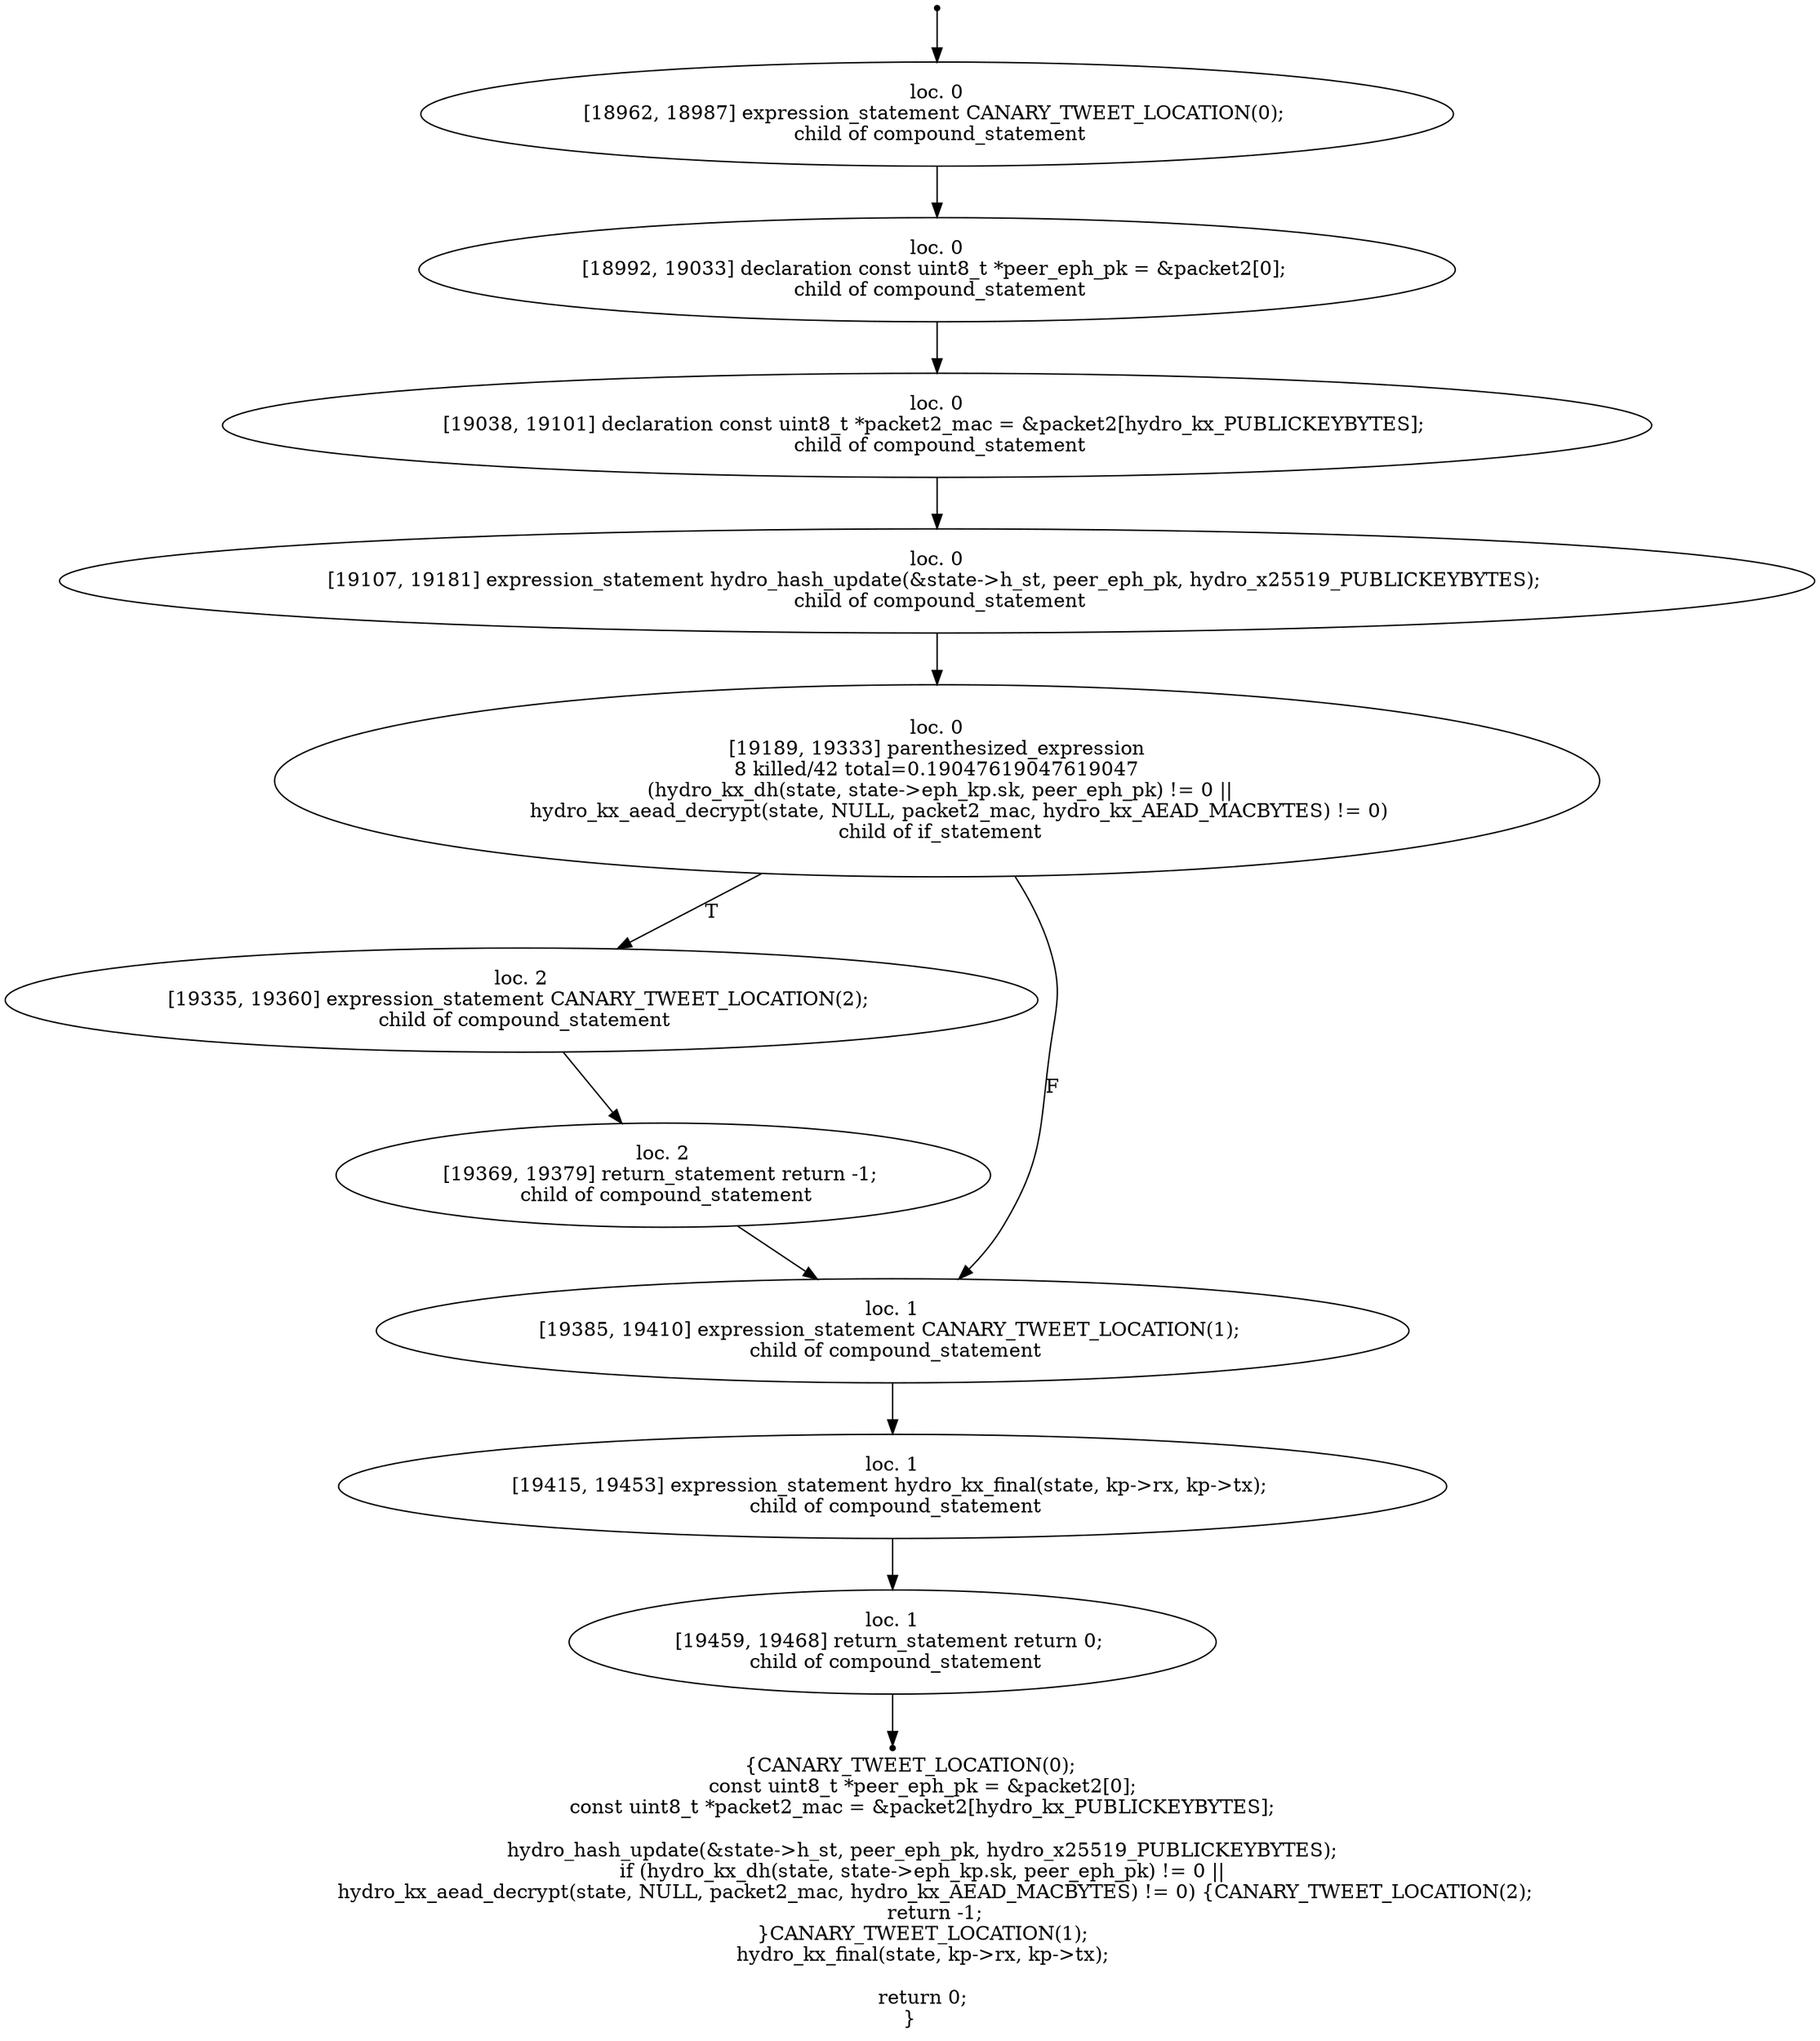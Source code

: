 digraph hydro_kx_nk_3_23 {
	initial [shape=point]
	initial -> "loc. 0
[18962, 18987] expression_statement CANARY_TWEET_LOCATION(0); 
 child of compound_statement"
	final [shape=point]
	"loc. 1
[19459, 19468] return_statement return 0; 
 child of compound_statement" -> final
	"loc. 0
[18962, 18987] expression_statement CANARY_TWEET_LOCATION(0); 
 child of compound_statement"
	"loc. 0
[18962, 18987] expression_statement CANARY_TWEET_LOCATION(0); 
 child of compound_statement" -> "loc. 0
[18992, 19033] declaration const uint8_t *peer_eph_pk = &packet2[0]; 
 child of compound_statement"
	"loc. 0
[18992, 19033] declaration const uint8_t *peer_eph_pk = &packet2[0]; 
 child of compound_statement"
	"loc. 0
[18992, 19033] declaration const uint8_t *peer_eph_pk = &packet2[0]; 
 child of compound_statement" -> "loc. 0
[19038, 19101] declaration const uint8_t *packet2_mac = &packet2[hydro_kx_PUBLICKEYBYTES]; 
 child of compound_statement"
	"loc. 0
[19038, 19101] declaration const uint8_t *packet2_mac = &packet2[hydro_kx_PUBLICKEYBYTES]; 
 child of compound_statement"
	"loc. 0
[19038, 19101] declaration const uint8_t *packet2_mac = &packet2[hydro_kx_PUBLICKEYBYTES]; 
 child of compound_statement" -> "loc. 0
[19107, 19181] expression_statement hydro_hash_update(&state->h_st, peer_eph_pk, hydro_x25519_PUBLICKEYBYTES); 
 child of compound_statement"
	"loc. 0
[19107, 19181] expression_statement hydro_hash_update(&state->h_st, peer_eph_pk, hydro_x25519_PUBLICKEYBYTES); 
 child of compound_statement"
	"loc. 0
[19107, 19181] expression_statement hydro_hash_update(&state->h_st, peer_eph_pk, hydro_x25519_PUBLICKEYBYTES); 
 child of compound_statement" -> "loc. 0
[19189, 19333] parenthesized_expression
8 killed/42 total=0.19047619047619047
 (hydro_kx_dh(state, state->eph_kp.sk, peer_eph_pk) != 0 ||
        hydro_kx_aead_decrypt(state, NULL, packet2_mac, hydro_kx_AEAD_MACBYTES) != 0) 
 child of if_statement"
	"loc. 0
[19189, 19333] parenthesized_expression
8 killed/42 total=0.19047619047619047
 (hydro_kx_dh(state, state->eph_kp.sk, peer_eph_pk) != 0 ||
        hydro_kx_aead_decrypt(state, NULL, packet2_mac, hydro_kx_AEAD_MACBYTES) != 0) 
 child of if_statement"
	"loc. 0
[19189, 19333] parenthesized_expression
8 killed/42 total=0.19047619047619047
 (hydro_kx_dh(state, state->eph_kp.sk, peer_eph_pk) != 0 ||
        hydro_kx_aead_decrypt(state, NULL, packet2_mac, hydro_kx_AEAD_MACBYTES) != 0) 
 child of if_statement" -> "loc. 2
[19335, 19360] expression_statement CANARY_TWEET_LOCATION(2); 
 child of compound_statement" [label=T]
	"loc. 0
[19189, 19333] parenthesized_expression
8 killed/42 total=0.19047619047619047
 (hydro_kx_dh(state, state->eph_kp.sk, peer_eph_pk) != 0 ||
        hydro_kx_aead_decrypt(state, NULL, packet2_mac, hydro_kx_AEAD_MACBYTES) != 0) 
 child of if_statement" -> "loc. 1
[19385, 19410] expression_statement CANARY_TWEET_LOCATION(1); 
 child of compound_statement" [label=F]
	"loc. 2
[19335, 19360] expression_statement CANARY_TWEET_LOCATION(2); 
 child of compound_statement"
	"loc. 2
[19335, 19360] expression_statement CANARY_TWEET_LOCATION(2); 
 child of compound_statement" -> "loc. 2
[19369, 19379] return_statement return -1; 
 child of compound_statement"
	"loc. 1
[19385, 19410] expression_statement CANARY_TWEET_LOCATION(1); 
 child of compound_statement"
	"loc. 1
[19385, 19410] expression_statement CANARY_TWEET_LOCATION(1); 
 child of compound_statement" -> "loc. 1
[19415, 19453] expression_statement hydro_kx_final(state, kp->rx, kp->tx); 
 child of compound_statement"
	"loc. 2
[19369, 19379] return_statement return -1; 
 child of compound_statement"
	"loc. 2
[19369, 19379] return_statement return -1; 
 child of compound_statement" -> "loc. 1
[19385, 19410] expression_statement CANARY_TWEET_LOCATION(1); 
 child of compound_statement"
	"loc. 1
[19415, 19453] expression_statement hydro_kx_final(state, kp->rx, kp->tx); 
 child of compound_statement"
	"loc. 1
[19415, 19453] expression_statement hydro_kx_final(state, kp->rx, kp->tx); 
 child of compound_statement" -> "loc. 1
[19459, 19468] return_statement return 0; 
 child of compound_statement"
	"loc. 1
[19459, 19468] return_statement return 0; 
 child of compound_statement"
	label="{CANARY_TWEET_LOCATION(0);
    const uint8_t *peer_eph_pk = &packet2[0];
    const uint8_t *packet2_mac = &packet2[hydro_kx_PUBLICKEYBYTES];

    hydro_hash_update(&state->h_st, peer_eph_pk, hydro_x25519_PUBLICKEYBYTES);
    if (hydro_kx_dh(state, state->eph_kp.sk, peer_eph_pk) != 0 ||
        hydro_kx_aead_decrypt(state, NULL, packet2_mac, hydro_kx_AEAD_MACBYTES) != 0) {CANARY_TWEET_LOCATION(2);
        return -1;
    }CANARY_TWEET_LOCATION(1);
    hydro_kx_final(state, kp->rx, kp->tx);

    return 0;
}"
}
